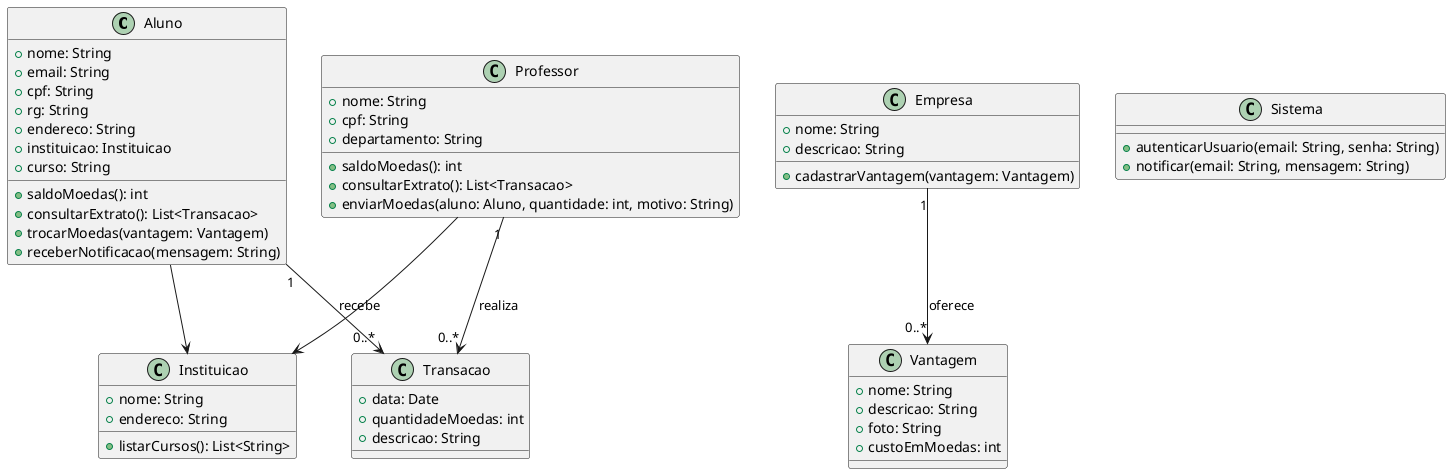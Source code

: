 @startuml

class Aluno {
  +nome: String
  +email: String
  +cpf: String
  +rg: String
  +endereco: String
  +instituicao: Instituicao
  +curso: String
  +saldoMoedas(): int
  +consultarExtrato(): List<Transacao>
  +trocarMoedas(vantagem: Vantagem)
  +receberNotificacao(mensagem: String)
}

class Professor {
  +nome: String
  +cpf: String
  +departamento: String
  +saldoMoedas(): int
  +consultarExtrato(): List<Transacao>
  +enviarMoedas(aluno: Aluno, quantidade: int, motivo: String)
}

class Instituicao {
  +nome: String
  +endereco: String
  +listarCursos(): List<String>
}

class Empresa {
  +nome: String
  +descricao: String
  +cadastrarVantagem(vantagem: Vantagem)
}

class Vantagem {
  +nome: String
  +descricao: String
  +foto: String
  +custoEmMoedas: int
}

class Transacao {
  +data: Date
  +quantidadeMoedas: int
  +descricao: String
}

class Sistema {
  +autenticarUsuario(email: String, senha: String)
  +notificar(email: String, mensagem: String)
}

Aluno --> Instituicao
Professor --> Instituicao
Professor "1" --> "0..*" Transacao : realiza
Aluno "1" --> "0..*" Transacao : recebe
Empresa "1" --> "0..*" Vantagem : oferece

@enduml